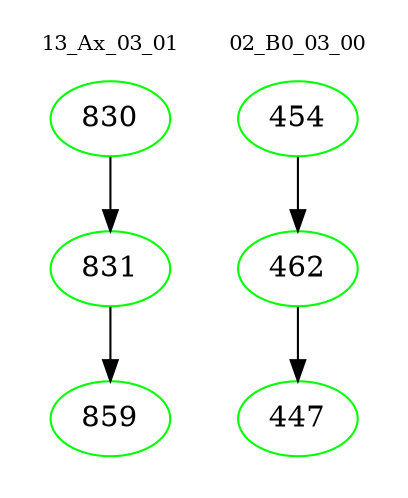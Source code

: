 digraph{
subgraph cluster_0 {
color = white
label = "13_Ax_03_01";
fontsize=10;
T0_830 [label="830", color="green"]
T0_830 -> T0_831 [color="black"]
T0_831 [label="831", color="green"]
T0_831 -> T0_859 [color="black"]
T0_859 [label="859", color="green"]
}
subgraph cluster_1 {
color = white
label = "02_B0_03_00";
fontsize=10;
T1_454 [label="454", color="green"]
T1_454 -> T1_462 [color="black"]
T1_462 [label="462", color="green"]
T1_462 -> T1_447 [color="black"]
T1_447 [label="447", color="green"]
}
}
